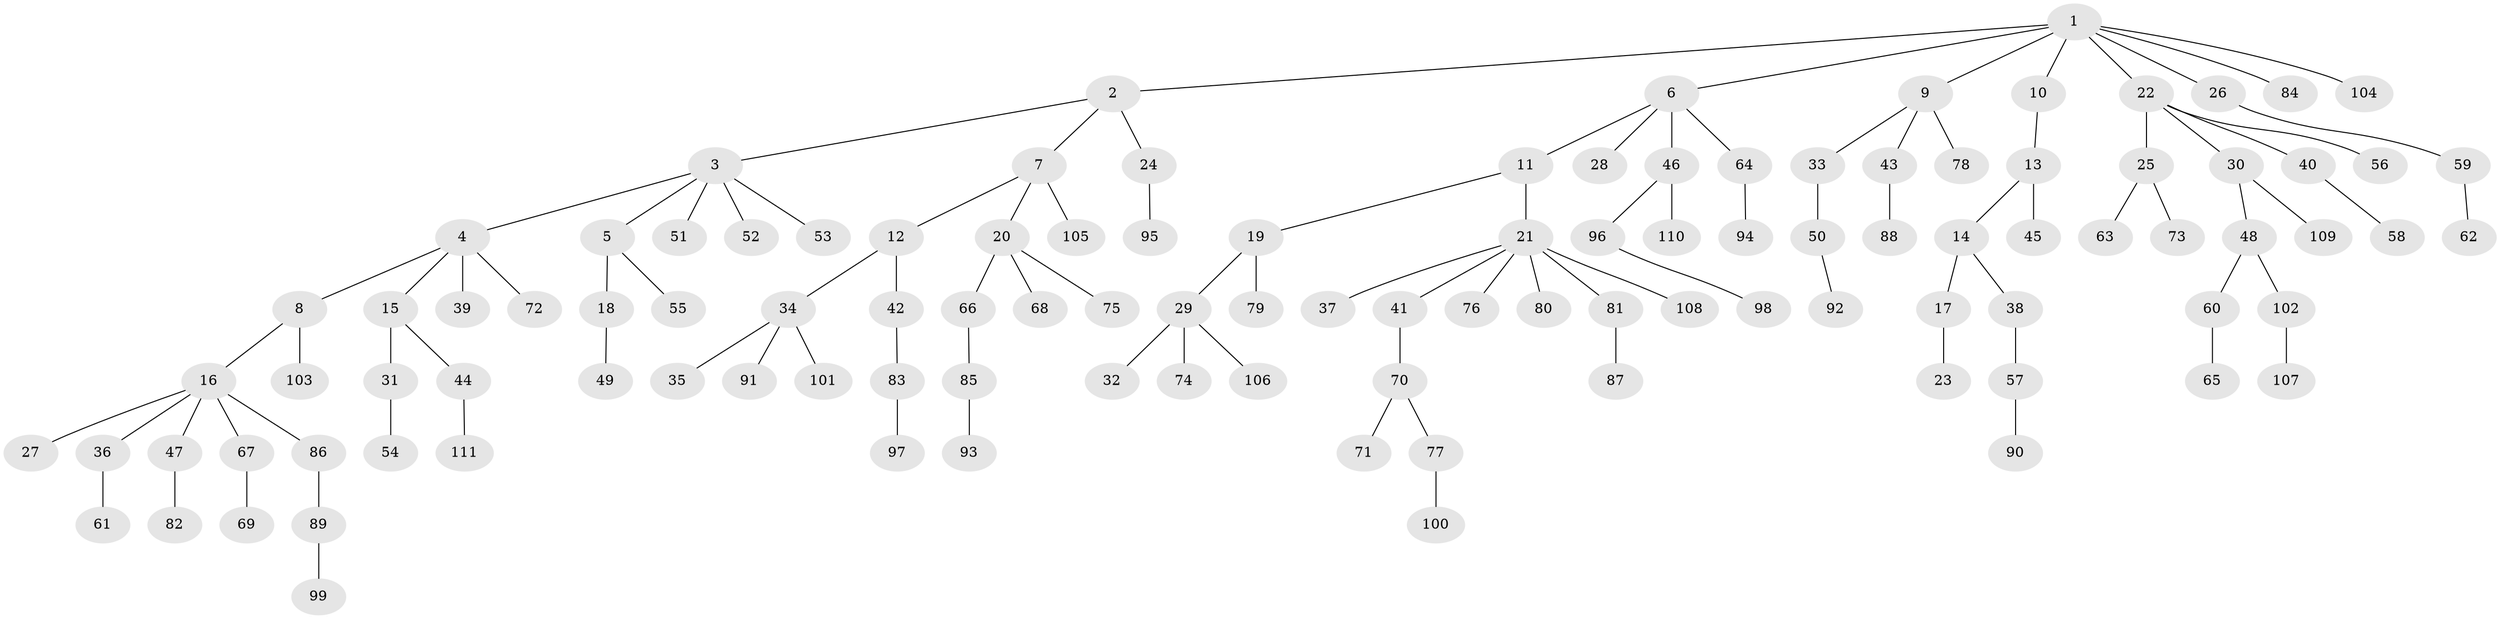 // Generated by graph-tools (version 1.1) at 2025/15/03/09/25 04:15:34]
// undirected, 111 vertices, 110 edges
graph export_dot {
graph [start="1"]
  node [color=gray90,style=filled];
  1;
  2;
  3;
  4;
  5;
  6;
  7;
  8;
  9;
  10;
  11;
  12;
  13;
  14;
  15;
  16;
  17;
  18;
  19;
  20;
  21;
  22;
  23;
  24;
  25;
  26;
  27;
  28;
  29;
  30;
  31;
  32;
  33;
  34;
  35;
  36;
  37;
  38;
  39;
  40;
  41;
  42;
  43;
  44;
  45;
  46;
  47;
  48;
  49;
  50;
  51;
  52;
  53;
  54;
  55;
  56;
  57;
  58;
  59;
  60;
  61;
  62;
  63;
  64;
  65;
  66;
  67;
  68;
  69;
  70;
  71;
  72;
  73;
  74;
  75;
  76;
  77;
  78;
  79;
  80;
  81;
  82;
  83;
  84;
  85;
  86;
  87;
  88;
  89;
  90;
  91;
  92;
  93;
  94;
  95;
  96;
  97;
  98;
  99;
  100;
  101;
  102;
  103;
  104;
  105;
  106;
  107;
  108;
  109;
  110;
  111;
  1 -- 2;
  1 -- 6;
  1 -- 9;
  1 -- 10;
  1 -- 22;
  1 -- 26;
  1 -- 84;
  1 -- 104;
  2 -- 3;
  2 -- 7;
  2 -- 24;
  3 -- 4;
  3 -- 5;
  3 -- 51;
  3 -- 52;
  3 -- 53;
  4 -- 8;
  4 -- 15;
  4 -- 39;
  4 -- 72;
  5 -- 18;
  5 -- 55;
  6 -- 11;
  6 -- 28;
  6 -- 46;
  6 -- 64;
  7 -- 12;
  7 -- 20;
  7 -- 105;
  8 -- 16;
  8 -- 103;
  9 -- 33;
  9 -- 43;
  9 -- 78;
  10 -- 13;
  11 -- 19;
  11 -- 21;
  12 -- 34;
  12 -- 42;
  13 -- 14;
  13 -- 45;
  14 -- 17;
  14 -- 38;
  15 -- 31;
  15 -- 44;
  16 -- 27;
  16 -- 36;
  16 -- 47;
  16 -- 67;
  16 -- 86;
  17 -- 23;
  18 -- 49;
  19 -- 29;
  19 -- 79;
  20 -- 66;
  20 -- 68;
  20 -- 75;
  21 -- 37;
  21 -- 41;
  21 -- 76;
  21 -- 80;
  21 -- 81;
  21 -- 108;
  22 -- 25;
  22 -- 30;
  22 -- 40;
  22 -- 56;
  24 -- 95;
  25 -- 63;
  25 -- 73;
  26 -- 59;
  29 -- 32;
  29 -- 74;
  29 -- 106;
  30 -- 48;
  30 -- 109;
  31 -- 54;
  33 -- 50;
  34 -- 35;
  34 -- 91;
  34 -- 101;
  36 -- 61;
  38 -- 57;
  40 -- 58;
  41 -- 70;
  42 -- 83;
  43 -- 88;
  44 -- 111;
  46 -- 96;
  46 -- 110;
  47 -- 82;
  48 -- 60;
  48 -- 102;
  50 -- 92;
  57 -- 90;
  59 -- 62;
  60 -- 65;
  64 -- 94;
  66 -- 85;
  67 -- 69;
  70 -- 71;
  70 -- 77;
  77 -- 100;
  81 -- 87;
  83 -- 97;
  85 -- 93;
  86 -- 89;
  89 -- 99;
  96 -- 98;
  102 -- 107;
}
